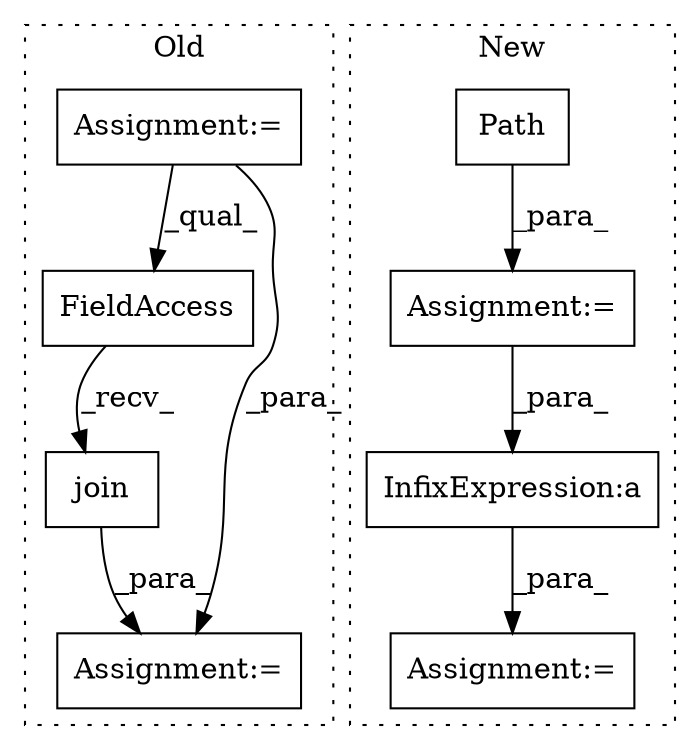 digraph G {
subgraph cluster0 {
1 [label="join" a="32" s="1638,1666" l="5,1" shape="box"];
3 [label="FieldAccess" a="22" s="1630" l="7" shape="box"];
4 [label="Assignment:=" a="7" s="1233" l="2" shape="box"];
7 [label="Assignment:=" a="7" s="1740" l="1" shape="box"];
label = "Old";
style="dotted";
}
subgraph cluster1 {
2 [label="Path" a="32" s="1514,1527" l="5,1" shape="box"];
5 [label="InfixExpression:a" a="27" s="1676" l="3" shape="box"];
6 [label="Assignment:=" a="7" s="1803" l="1" shape="box"];
8 [label="Assignment:=" a="7" s="1513" l="1" shape="box"];
label = "New";
style="dotted";
}
1 -> 7 [label="_para_"];
2 -> 8 [label="_para_"];
3 -> 1 [label="_recv_"];
4 -> 7 [label="_para_"];
4 -> 3 [label="_qual_"];
5 -> 6 [label="_para_"];
8 -> 5 [label="_para_"];
}